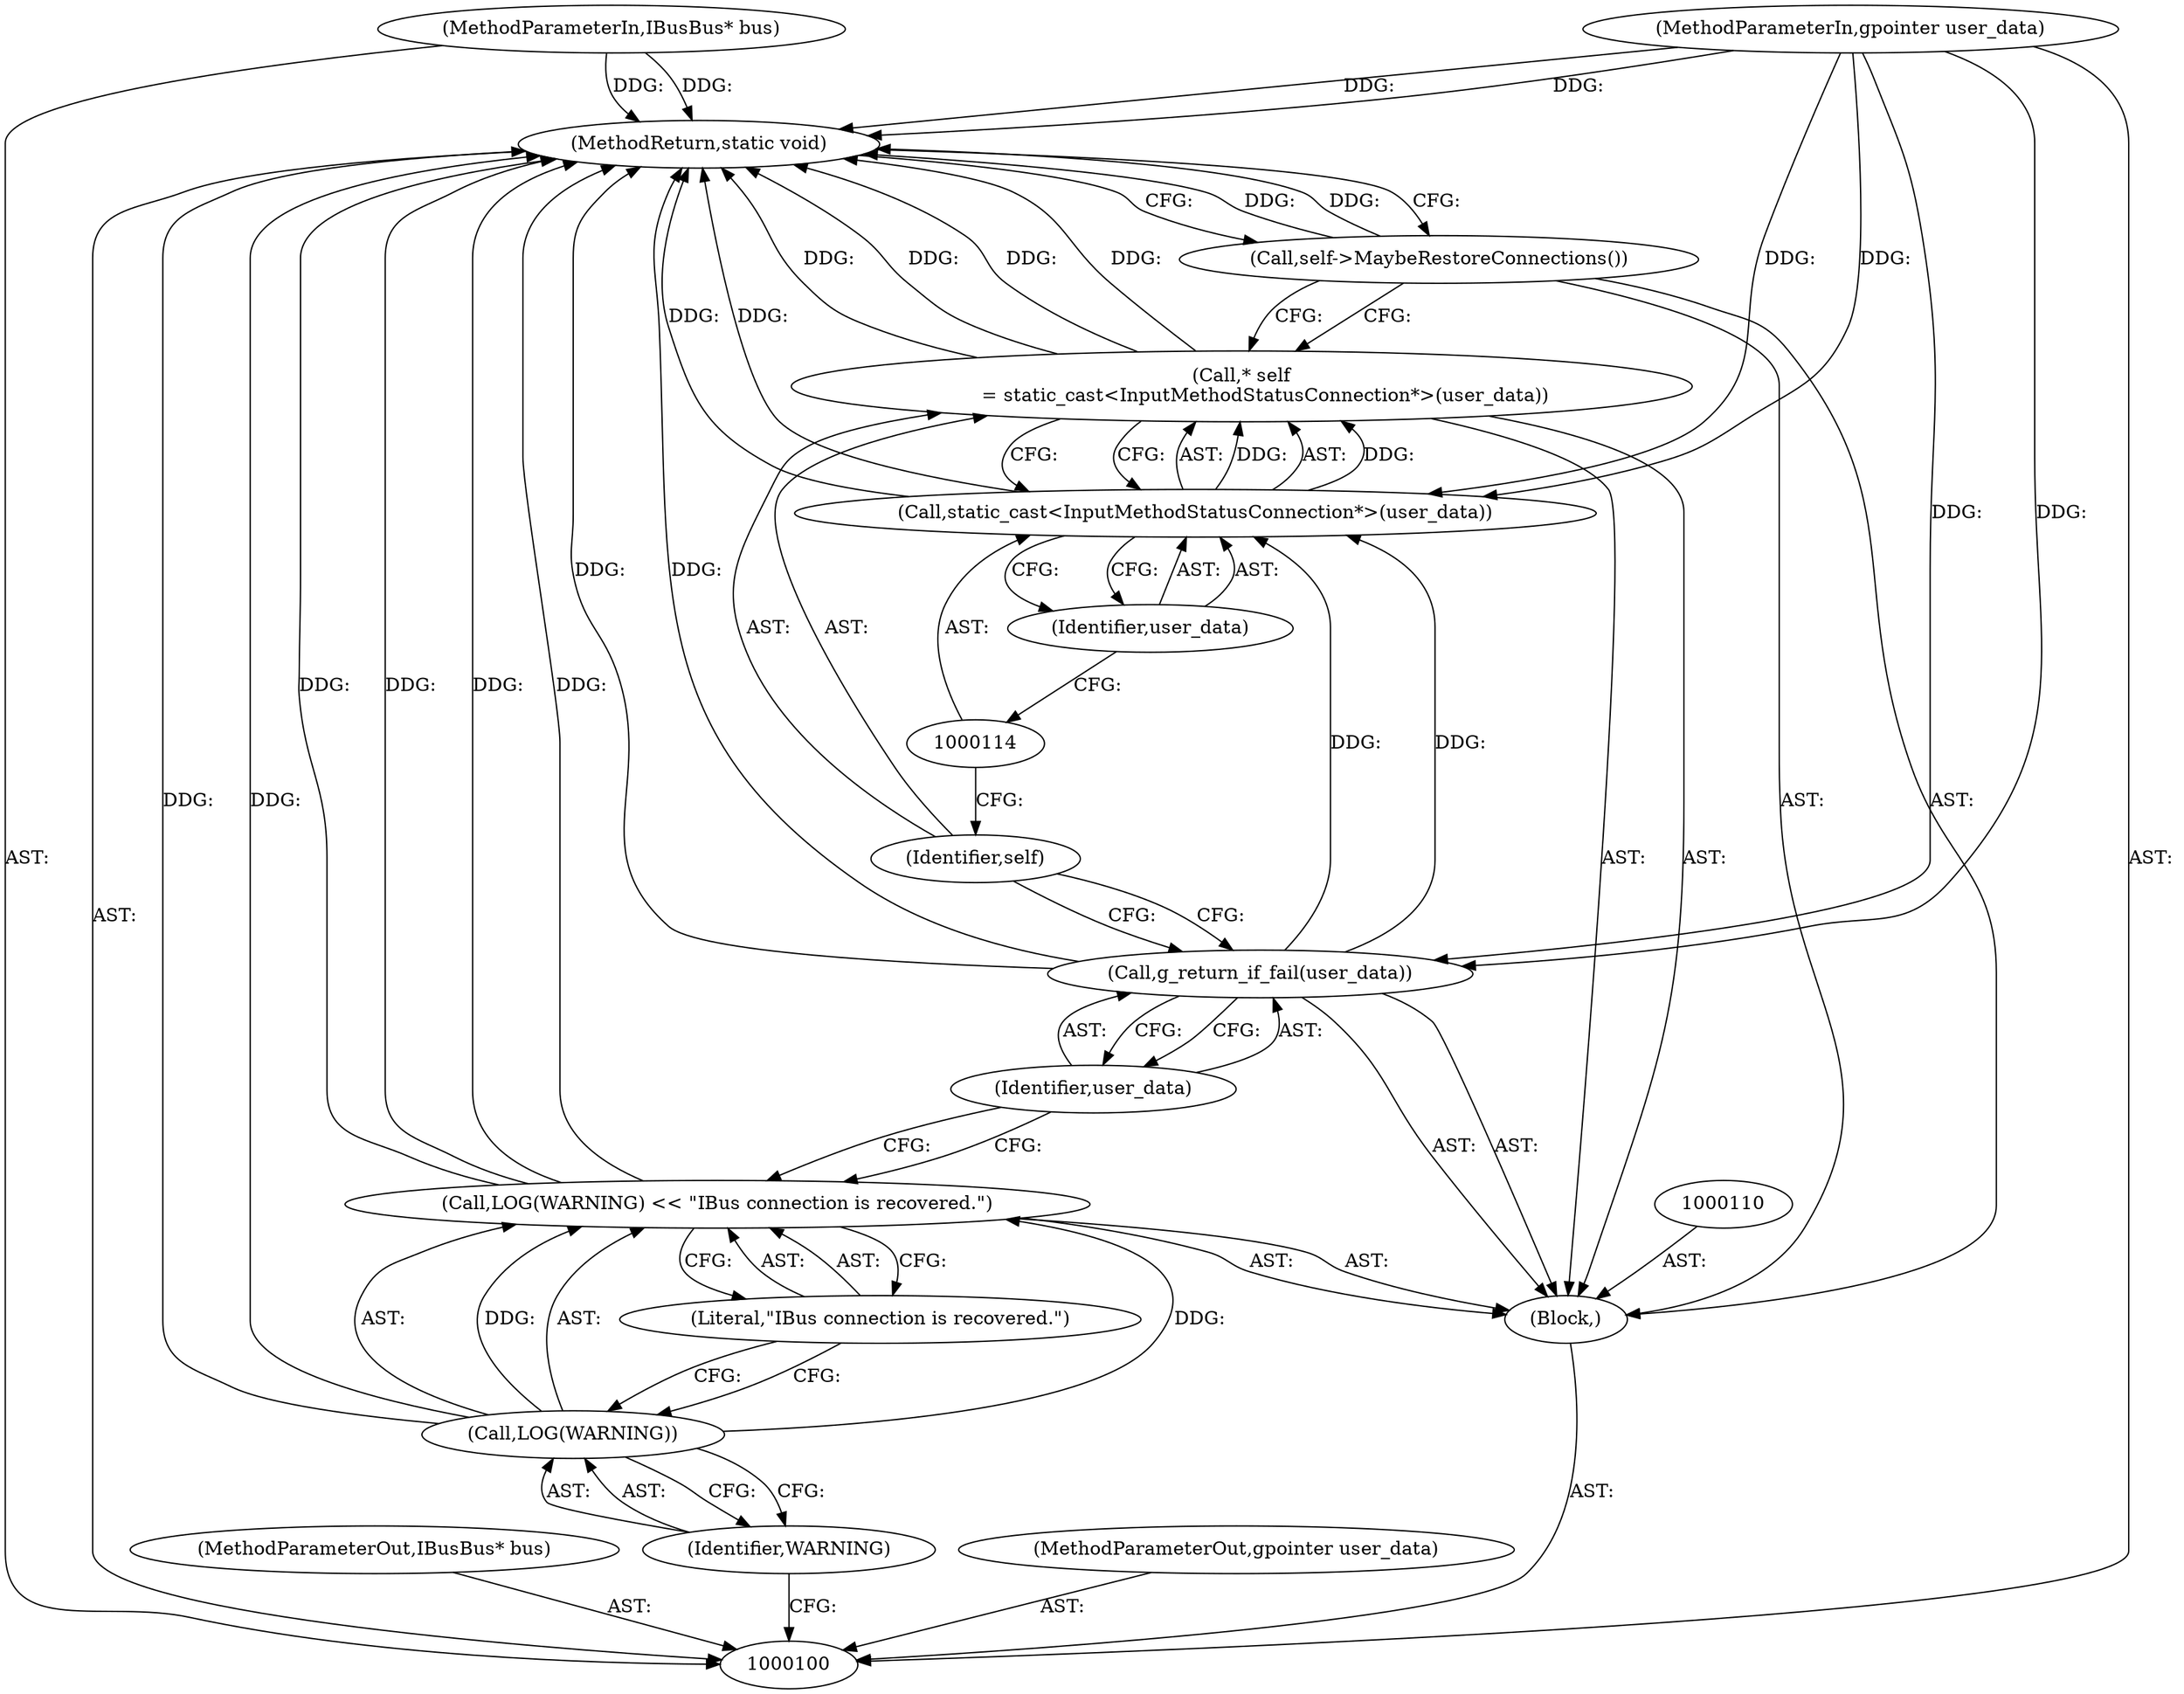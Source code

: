 digraph "1_Chrome_dc7b094a338c6c521f918f478e993f0f74bbea0d_60" {
"1000117" [label="(MethodReturn,static void)"];
"1000101" [label="(MethodParameterIn,IBusBus* bus)"];
"1000152" [label="(MethodParameterOut,IBusBus* bus)"];
"1000102" [label="(MethodParameterIn,gpointer user_data)"];
"1000153" [label="(MethodParameterOut,gpointer user_data)"];
"1000103" [label="(Block,)"];
"1000107" [label="(Literal,\"IBus connection is recovered.\")"];
"1000104" [label="(Call,LOG(WARNING) << \"IBus connection is recovered.\")"];
"1000105" [label="(Call,LOG(WARNING))"];
"1000106" [label="(Identifier,WARNING)"];
"1000109" [label="(Identifier,user_data)"];
"1000108" [label="(Call,g_return_if_fail(user_data))"];
"1000111" [label="(Call,* self\n        = static_cast<InputMethodStatusConnection*>(user_data))"];
"1000112" [label="(Identifier,self)"];
"1000113" [label="(Call,static_cast<InputMethodStatusConnection*>(user_data))"];
"1000115" [label="(Identifier,user_data)"];
"1000116" [label="(Call,self->MaybeRestoreConnections())"];
"1000117" -> "1000100"  [label="AST: "];
"1000117" -> "1000116"  [label="CFG: "];
"1000108" -> "1000117"  [label="DDG: "];
"1000104" -> "1000117"  [label="DDG: "];
"1000104" -> "1000117"  [label="DDG: "];
"1000113" -> "1000117"  [label="DDG: "];
"1000105" -> "1000117"  [label="DDG: "];
"1000102" -> "1000117"  [label="DDG: "];
"1000111" -> "1000117"  [label="DDG: "];
"1000111" -> "1000117"  [label="DDG: "];
"1000101" -> "1000117"  [label="DDG: "];
"1000116" -> "1000117"  [label="DDG: "];
"1000101" -> "1000100"  [label="AST: "];
"1000101" -> "1000117"  [label="DDG: "];
"1000152" -> "1000100"  [label="AST: "];
"1000102" -> "1000100"  [label="AST: "];
"1000102" -> "1000117"  [label="DDG: "];
"1000102" -> "1000108"  [label="DDG: "];
"1000102" -> "1000113"  [label="DDG: "];
"1000153" -> "1000100"  [label="AST: "];
"1000103" -> "1000100"  [label="AST: "];
"1000104" -> "1000103"  [label="AST: "];
"1000108" -> "1000103"  [label="AST: "];
"1000110" -> "1000103"  [label="AST: "];
"1000111" -> "1000103"  [label="AST: "];
"1000116" -> "1000103"  [label="AST: "];
"1000107" -> "1000104"  [label="AST: "];
"1000107" -> "1000105"  [label="CFG: "];
"1000104" -> "1000107"  [label="CFG: "];
"1000104" -> "1000103"  [label="AST: "];
"1000104" -> "1000107"  [label="CFG: "];
"1000105" -> "1000104"  [label="AST: "];
"1000107" -> "1000104"  [label="AST: "];
"1000109" -> "1000104"  [label="CFG: "];
"1000104" -> "1000117"  [label="DDG: "];
"1000104" -> "1000117"  [label="DDG: "];
"1000105" -> "1000104"  [label="DDG: "];
"1000105" -> "1000104"  [label="AST: "];
"1000105" -> "1000106"  [label="CFG: "];
"1000106" -> "1000105"  [label="AST: "];
"1000107" -> "1000105"  [label="CFG: "];
"1000105" -> "1000117"  [label="DDG: "];
"1000105" -> "1000104"  [label="DDG: "];
"1000106" -> "1000105"  [label="AST: "];
"1000106" -> "1000100"  [label="CFG: "];
"1000105" -> "1000106"  [label="CFG: "];
"1000109" -> "1000108"  [label="AST: "];
"1000109" -> "1000104"  [label="CFG: "];
"1000108" -> "1000109"  [label="CFG: "];
"1000108" -> "1000103"  [label="AST: "];
"1000108" -> "1000109"  [label="CFG: "];
"1000109" -> "1000108"  [label="AST: "];
"1000112" -> "1000108"  [label="CFG: "];
"1000108" -> "1000117"  [label="DDG: "];
"1000102" -> "1000108"  [label="DDG: "];
"1000108" -> "1000113"  [label="DDG: "];
"1000111" -> "1000103"  [label="AST: "];
"1000111" -> "1000113"  [label="CFG: "];
"1000112" -> "1000111"  [label="AST: "];
"1000113" -> "1000111"  [label="AST: "];
"1000116" -> "1000111"  [label="CFG: "];
"1000111" -> "1000117"  [label="DDG: "];
"1000111" -> "1000117"  [label="DDG: "];
"1000113" -> "1000111"  [label="DDG: "];
"1000112" -> "1000111"  [label="AST: "];
"1000112" -> "1000108"  [label="CFG: "];
"1000114" -> "1000112"  [label="CFG: "];
"1000113" -> "1000111"  [label="AST: "];
"1000113" -> "1000115"  [label="CFG: "];
"1000114" -> "1000113"  [label="AST: "];
"1000115" -> "1000113"  [label="AST: "];
"1000111" -> "1000113"  [label="CFG: "];
"1000113" -> "1000117"  [label="DDG: "];
"1000113" -> "1000111"  [label="DDG: "];
"1000108" -> "1000113"  [label="DDG: "];
"1000102" -> "1000113"  [label="DDG: "];
"1000115" -> "1000113"  [label="AST: "];
"1000115" -> "1000114"  [label="CFG: "];
"1000113" -> "1000115"  [label="CFG: "];
"1000116" -> "1000103"  [label="AST: "];
"1000116" -> "1000111"  [label="CFG: "];
"1000117" -> "1000116"  [label="CFG: "];
"1000116" -> "1000117"  [label="DDG: "];
}
